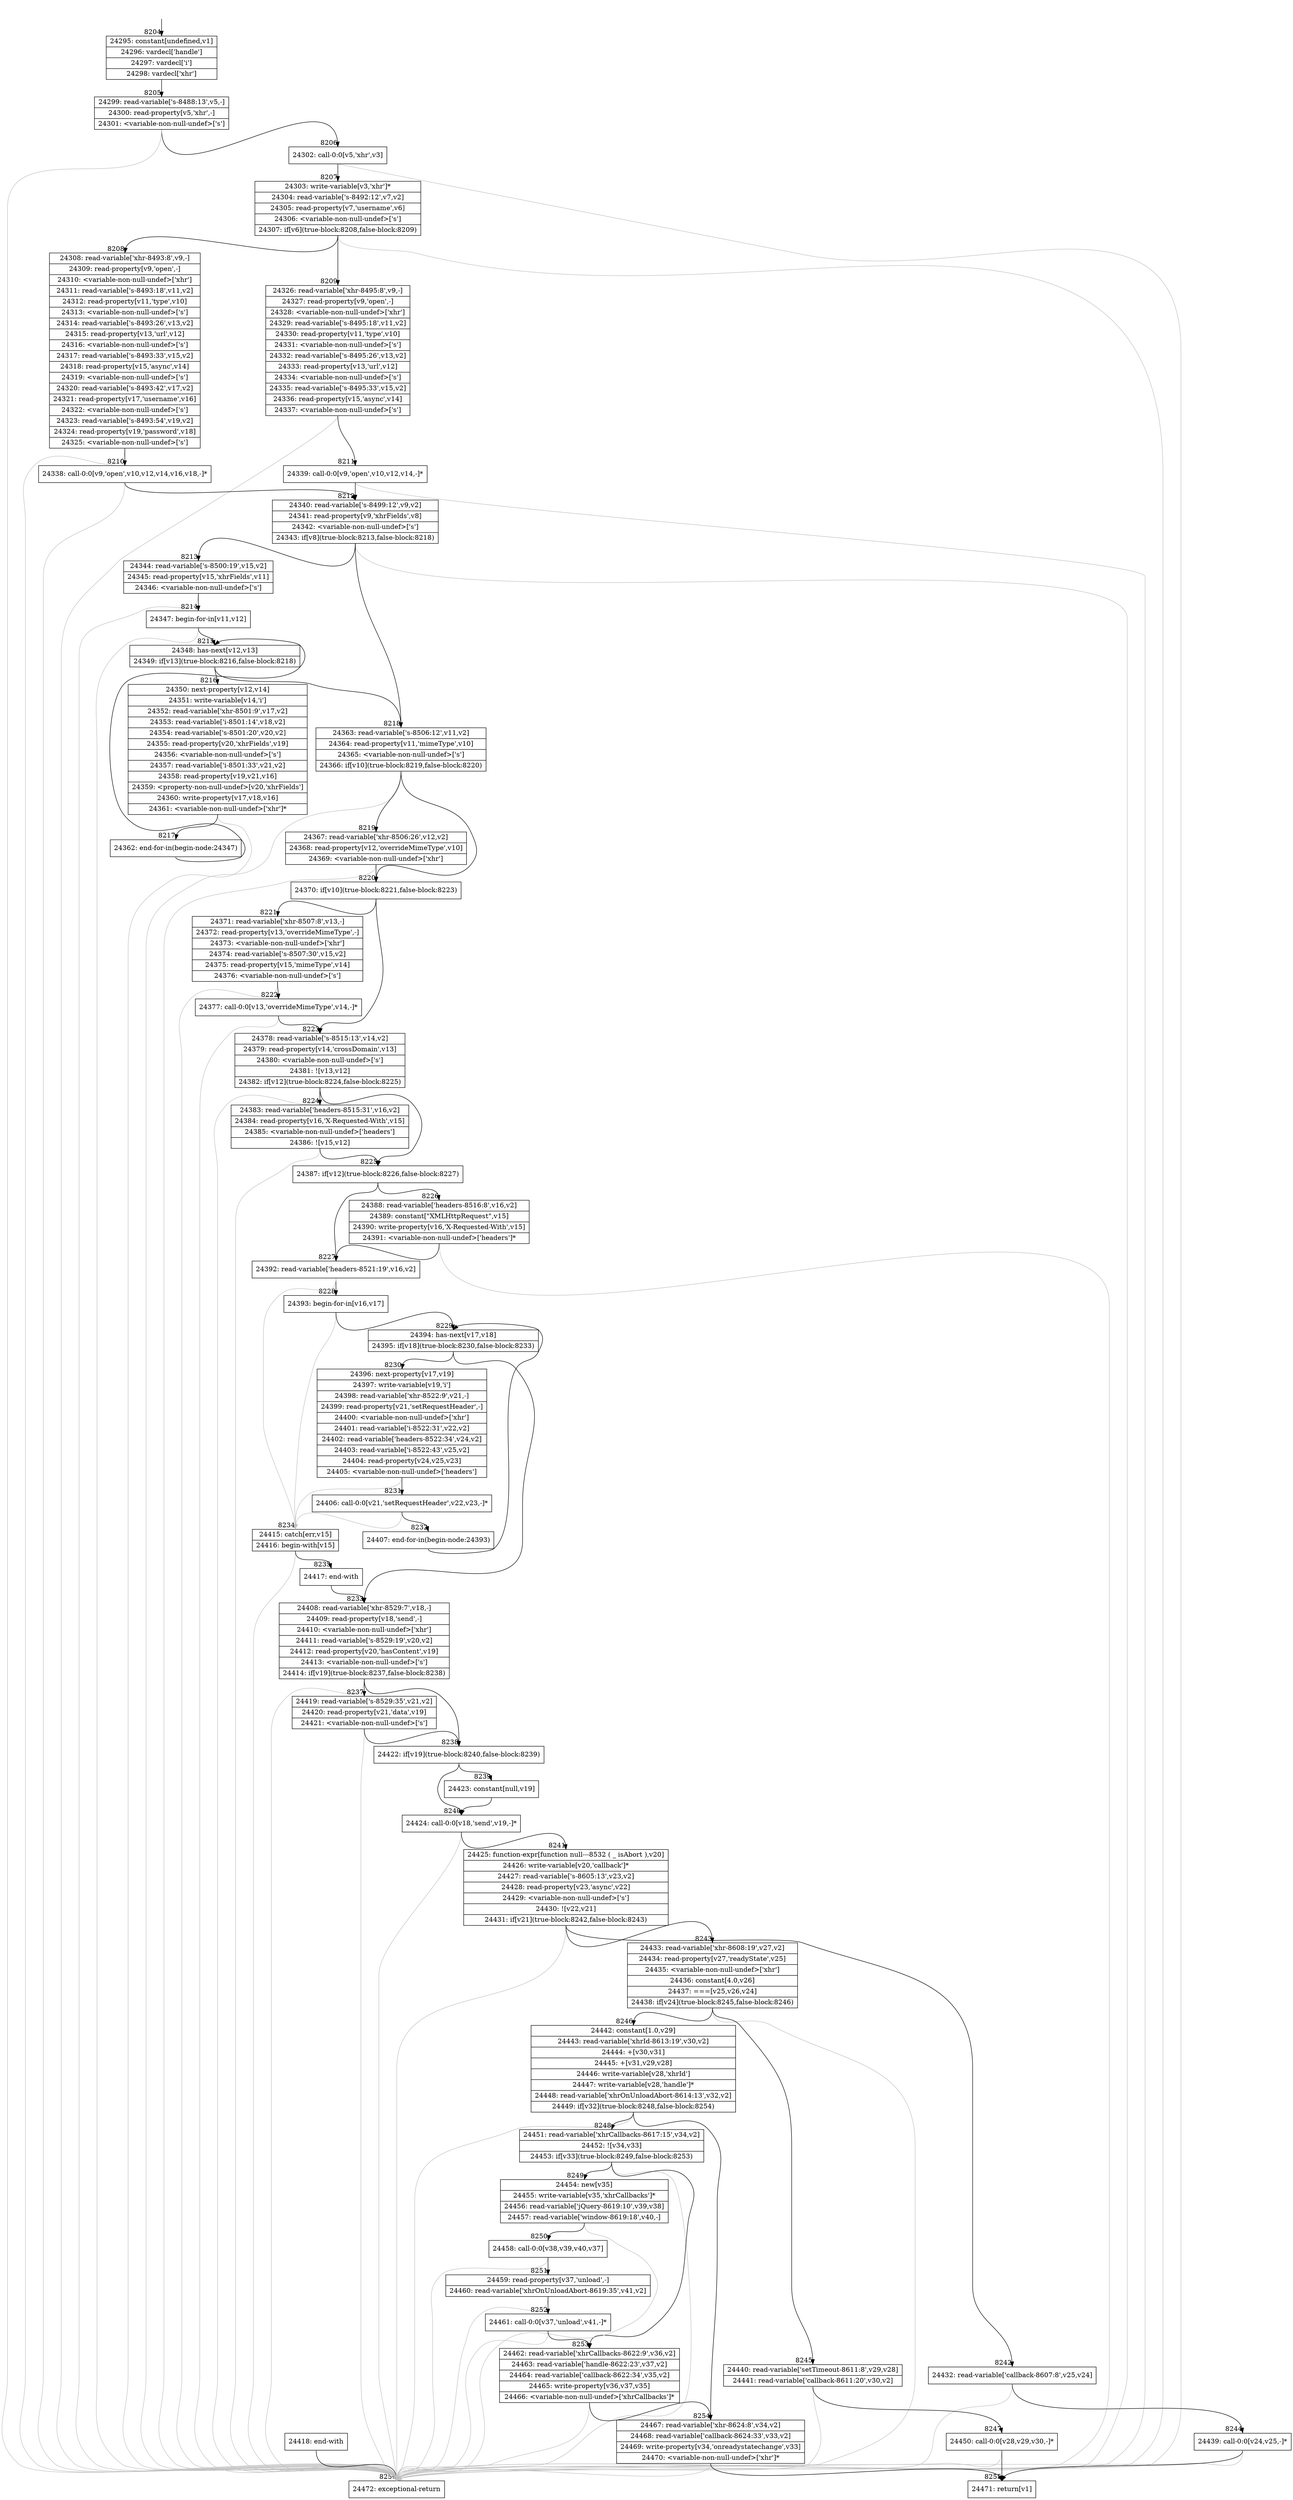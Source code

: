 digraph {
rankdir="TD"
BB_entry510[shape=none,label=""];
BB_entry510 -> BB8204 [tailport=s, headport=n, headlabel="    8204"]
BB8204 [shape=record label="{24295: constant[undefined,v1]|24296: vardecl['handle']|24297: vardecl['i']|24298: vardecl['xhr']}" ] 
BB8204 -> BB8205 [tailport=s, headport=n, headlabel="      8205"]
BB8205 [shape=record label="{24299: read-variable['s-8488:13',v5,-]|24300: read-property[v5,'xhr',-]|24301: \<variable-non-null-undef\>['s']}" ] 
BB8205 -> BB8206 [tailport=s, headport=n, headlabel="      8206"]
BB8205 -> BB8256 [tailport=s, headport=n, color=gray, headlabel="      8256"]
BB8206 [shape=record label="{24302: call-0:0[v5,'xhr',v3]}" ] 
BB8206 -> BB8207 [tailport=s, headport=n, headlabel="      8207"]
BB8206 -> BB8256 [tailport=s, headport=n, color=gray]
BB8207 [shape=record label="{24303: write-variable[v3,'xhr']*|24304: read-variable['s-8492:12',v7,v2]|24305: read-property[v7,'username',v6]|24306: \<variable-non-null-undef\>['s']|24307: if[v6](true-block:8208,false-block:8209)}" ] 
BB8207 -> BB8208 [tailport=s, headport=n, headlabel="      8208"]
BB8207 -> BB8209 [tailport=s, headport=n, headlabel="      8209"]
BB8207 -> BB8256 [tailport=s, headport=n, color=gray]
BB8208 [shape=record label="{24308: read-variable['xhr-8493:8',v9,-]|24309: read-property[v9,'open',-]|24310: \<variable-non-null-undef\>['xhr']|24311: read-variable['s-8493:18',v11,v2]|24312: read-property[v11,'type',v10]|24313: \<variable-non-null-undef\>['s']|24314: read-variable['s-8493:26',v13,v2]|24315: read-property[v13,'url',v12]|24316: \<variable-non-null-undef\>['s']|24317: read-variable['s-8493:33',v15,v2]|24318: read-property[v15,'async',v14]|24319: \<variable-non-null-undef\>['s']|24320: read-variable['s-8493:42',v17,v2]|24321: read-property[v17,'username',v16]|24322: \<variable-non-null-undef\>['s']|24323: read-variable['s-8493:54',v19,v2]|24324: read-property[v19,'password',v18]|24325: \<variable-non-null-undef\>['s']}" ] 
BB8208 -> BB8210 [tailport=s, headport=n, headlabel="      8210"]
BB8208 -> BB8256 [tailport=s, headport=n, color=gray]
BB8209 [shape=record label="{24326: read-variable['xhr-8495:8',v9,-]|24327: read-property[v9,'open',-]|24328: \<variable-non-null-undef\>['xhr']|24329: read-variable['s-8495:18',v11,v2]|24330: read-property[v11,'type',v10]|24331: \<variable-non-null-undef\>['s']|24332: read-variable['s-8495:26',v13,v2]|24333: read-property[v13,'url',v12]|24334: \<variable-non-null-undef\>['s']|24335: read-variable['s-8495:33',v15,v2]|24336: read-property[v15,'async',v14]|24337: \<variable-non-null-undef\>['s']}" ] 
BB8209 -> BB8211 [tailport=s, headport=n, headlabel="      8211"]
BB8209 -> BB8256 [tailport=s, headport=n, color=gray]
BB8210 [shape=record label="{24338: call-0:0[v9,'open',v10,v12,v14,v16,v18,-]*}" ] 
BB8210 -> BB8212 [tailport=s, headport=n, headlabel="      8212"]
BB8210 -> BB8256 [tailport=s, headport=n, color=gray]
BB8211 [shape=record label="{24339: call-0:0[v9,'open',v10,v12,v14,-]*}" ] 
BB8211 -> BB8212 [tailport=s, headport=n]
BB8211 -> BB8256 [tailport=s, headport=n, color=gray]
BB8212 [shape=record label="{24340: read-variable['s-8499:12',v9,v2]|24341: read-property[v9,'xhrFields',v8]|24342: \<variable-non-null-undef\>['s']|24343: if[v8](true-block:8213,false-block:8218)}" ] 
BB8212 -> BB8213 [tailport=s, headport=n, headlabel="      8213"]
BB8212 -> BB8218 [tailport=s, headport=n, headlabel="      8218"]
BB8212 -> BB8256 [tailport=s, headport=n, color=gray]
BB8213 [shape=record label="{24344: read-variable['s-8500:19',v15,v2]|24345: read-property[v15,'xhrFields',v11]|24346: \<variable-non-null-undef\>['s']}" ] 
BB8213 -> BB8214 [tailport=s, headport=n, headlabel="      8214"]
BB8213 -> BB8256 [tailport=s, headport=n, color=gray]
BB8214 [shape=record label="{24347: begin-for-in[v11,v12]}" ] 
BB8214 -> BB8215 [tailport=s, headport=n, headlabel="      8215"]
BB8214 -> BB8256 [tailport=s, headport=n, color=gray]
BB8215 [shape=record label="{24348: has-next[v12,v13]|24349: if[v13](true-block:8216,false-block:8218)}" ] 
BB8215 -> BB8216 [tailport=s, headport=n, headlabel="      8216"]
BB8215 -> BB8218 [tailport=s, headport=n]
BB8216 [shape=record label="{24350: next-property[v12,v14]|24351: write-variable[v14,'i']|24352: read-variable['xhr-8501:9',v17,v2]|24353: read-variable['i-8501:14',v18,v2]|24354: read-variable['s-8501:20',v20,v2]|24355: read-property[v20,'xhrFields',v19]|24356: \<variable-non-null-undef\>['s']|24357: read-variable['i-8501:33',v21,v2]|24358: read-property[v19,v21,v16]|24359: \<property-non-null-undef\>[v20,'xhrFields']|24360: write-property[v17,v18,v16]|24361: \<variable-non-null-undef\>['xhr']*}" ] 
BB8216 -> BB8217 [tailport=s, headport=n, headlabel="      8217"]
BB8216 -> BB8256 [tailport=s, headport=n, color=gray]
BB8217 [shape=record label="{24362: end-for-in(begin-node:24347)}" ] 
BB8217 -> BB8215 [tailport=s, headport=n]
BB8218 [shape=record label="{24363: read-variable['s-8506:12',v11,v2]|24364: read-property[v11,'mimeType',v10]|24365: \<variable-non-null-undef\>['s']|24366: if[v10](true-block:8219,false-block:8220)}" ] 
BB8218 -> BB8220 [tailport=s, headport=n, headlabel="      8220"]
BB8218 -> BB8219 [tailport=s, headport=n, headlabel="      8219"]
BB8218 -> BB8256 [tailport=s, headport=n, color=gray]
BB8219 [shape=record label="{24367: read-variable['xhr-8506:26',v12,v2]|24368: read-property[v12,'overrideMimeType',v10]|24369: \<variable-non-null-undef\>['xhr']}" ] 
BB8219 -> BB8220 [tailport=s, headport=n]
BB8219 -> BB8256 [tailport=s, headport=n, color=gray]
BB8220 [shape=record label="{24370: if[v10](true-block:8221,false-block:8223)}" ] 
BB8220 -> BB8221 [tailport=s, headport=n, headlabel="      8221"]
BB8220 -> BB8223 [tailport=s, headport=n, headlabel="      8223"]
BB8221 [shape=record label="{24371: read-variable['xhr-8507:8',v13,-]|24372: read-property[v13,'overrideMimeType',-]|24373: \<variable-non-null-undef\>['xhr']|24374: read-variable['s-8507:30',v15,v2]|24375: read-property[v15,'mimeType',v14]|24376: \<variable-non-null-undef\>['s']}" ] 
BB8221 -> BB8222 [tailport=s, headport=n, headlabel="      8222"]
BB8221 -> BB8256 [tailport=s, headport=n, color=gray]
BB8222 [shape=record label="{24377: call-0:0[v13,'overrideMimeType',v14,-]*}" ] 
BB8222 -> BB8223 [tailport=s, headport=n]
BB8222 -> BB8256 [tailport=s, headport=n, color=gray]
BB8223 [shape=record label="{24378: read-variable['s-8515:13',v14,v2]|24379: read-property[v14,'crossDomain',v13]|24380: \<variable-non-null-undef\>['s']|24381: ![v13,v12]|24382: if[v12](true-block:8224,false-block:8225)}" ] 
BB8223 -> BB8225 [tailport=s, headport=n, headlabel="      8225"]
BB8223 -> BB8224 [tailport=s, headport=n, headlabel="      8224"]
BB8223 -> BB8256 [tailport=s, headport=n, color=gray]
BB8224 [shape=record label="{24383: read-variable['headers-8515:31',v16,v2]|24384: read-property[v16,'X-Requested-With',v15]|24385: \<variable-non-null-undef\>['headers']|24386: ![v15,v12]}" ] 
BB8224 -> BB8225 [tailport=s, headport=n]
BB8224 -> BB8256 [tailport=s, headport=n, color=gray]
BB8225 [shape=record label="{24387: if[v12](true-block:8226,false-block:8227)}" ] 
BB8225 -> BB8226 [tailport=s, headport=n, headlabel="      8226"]
BB8225 -> BB8227 [tailport=s, headport=n, headlabel="      8227"]
BB8226 [shape=record label="{24388: read-variable['headers-8516:8',v16,v2]|24389: constant[\"XMLHttpRequest\",v15]|24390: write-property[v16,'X-Requested-With',v15]|24391: \<variable-non-null-undef\>['headers']*}" ] 
BB8226 -> BB8227 [tailport=s, headport=n]
BB8226 -> BB8256 [tailport=s, headport=n, color=gray]
BB8227 [shape=record label="{24392: read-variable['headers-8521:19',v16,v2]}" ] 
BB8227 -> BB8228 [tailport=s, headport=n, headlabel="      8228"]
BB8227 -> BB8234 [tailport=s, headport=n, color=gray, headlabel="      8234"]
BB8228 [shape=record label="{24393: begin-for-in[v16,v17]}" ] 
BB8228 -> BB8229 [tailport=s, headport=n, headlabel="      8229"]
BB8228 -> BB8234 [tailport=s, headport=n, color=gray]
BB8229 [shape=record label="{24394: has-next[v17,v18]|24395: if[v18](true-block:8230,false-block:8233)}" ] 
BB8229 -> BB8230 [tailport=s, headport=n, headlabel="      8230"]
BB8229 -> BB8233 [tailport=s, headport=n, headlabel="      8233"]
BB8230 [shape=record label="{24396: next-property[v17,v19]|24397: write-variable[v19,'i']|24398: read-variable['xhr-8522:9',v21,-]|24399: read-property[v21,'setRequestHeader',-]|24400: \<variable-non-null-undef\>['xhr']|24401: read-variable['i-8522:31',v22,v2]|24402: read-variable['headers-8522:34',v24,v2]|24403: read-variable['i-8522:43',v25,v2]|24404: read-property[v24,v25,v23]|24405: \<variable-non-null-undef\>['headers']}" ] 
BB8230 -> BB8231 [tailport=s, headport=n, headlabel="      8231"]
BB8230 -> BB8234 [tailport=s, headport=n, color=gray]
BB8231 [shape=record label="{24406: call-0:0[v21,'setRequestHeader',v22,v23,-]*}" ] 
BB8231 -> BB8232 [tailport=s, headport=n, headlabel="      8232"]
BB8231 -> BB8234 [tailport=s, headport=n, color=gray]
BB8232 [shape=record label="{24407: end-for-in(begin-node:24393)}" ] 
BB8232 -> BB8229 [tailport=s, headport=n]
BB8233 [shape=record label="{24408: read-variable['xhr-8529:7',v18,-]|24409: read-property[v18,'send',-]|24410: \<variable-non-null-undef\>['xhr']|24411: read-variable['s-8529:19',v20,v2]|24412: read-property[v20,'hasContent',v19]|24413: \<variable-non-null-undef\>['s']|24414: if[v19](true-block:8237,false-block:8238)}" ] 
BB8233 -> BB8238 [tailport=s, headport=n, headlabel="      8238"]
BB8233 -> BB8237 [tailport=s, headport=n, headlabel="      8237"]
BB8233 -> BB8256 [tailport=s, headport=n, color=gray]
BB8234 [shape=record label="{24415: catch[err,v15]|24416: begin-with[v15]}" ] 
BB8234 -> BB8235 [tailport=s, headport=n, headlabel="      8235"]
BB8234 -> BB8256 [tailport=s, headport=n, color=gray]
BB8235 [shape=record label="{24417: end-with}" ] 
BB8235 -> BB8233 [tailport=s, headport=n]
BB8236 [shape=record label="{24418: end-with}" ] 
BB8236 -> BB8256 [tailport=s, headport=n]
BB8237 [shape=record label="{24419: read-variable['s-8529:35',v21,v2]|24420: read-property[v21,'data',v19]|24421: \<variable-non-null-undef\>['s']}" ] 
BB8237 -> BB8238 [tailport=s, headport=n]
BB8237 -> BB8256 [tailport=s, headport=n, color=gray]
BB8238 [shape=record label="{24422: if[v19](true-block:8240,false-block:8239)}" ] 
BB8238 -> BB8240 [tailport=s, headport=n, headlabel="      8240"]
BB8238 -> BB8239 [tailport=s, headport=n, headlabel="      8239"]
BB8239 [shape=record label="{24423: constant[null,v19]}" ] 
BB8239 -> BB8240 [tailport=s, headport=n]
BB8240 [shape=record label="{24424: call-0:0[v18,'send',v19,-]*}" ] 
BB8240 -> BB8241 [tailport=s, headport=n, headlabel="      8241"]
BB8240 -> BB8256 [tailport=s, headport=n, color=gray]
BB8241 [shape=record label="{24425: function-expr[function null---8532 ( _ isAbort ),v20]|24426: write-variable[v20,'callback']*|24427: read-variable['s-8605:13',v23,v2]|24428: read-property[v23,'async',v22]|24429: \<variable-non-null-undef\>['s']|24430: ![v22,v21]|24431: if[v21](true-block:8242,false-block:8243)}" ] 
BB8241 -> BB8242 [tailport=s, headport=n, headlabel="      8242"]
BB8241 -> BB8243 [tailport=s, headport=n, headlabel="      8243"]
BB8241 -> BB8256 [tailport=s, headport=n, color=gray]
BB8242 [shape=record label="{24432: read-variable['callback-8607:8',v25,v24]}" ] 
BB8242 -> BB8244 [tailport=s, headport=n, headlabel="      8244"]
BB8242 -> BB8256 [tailport=s, headport=n, color=gray]
BB8243 [shape=record label="{24433: read-variable['xhr-8608:19',v27,v2]|24434: read-property[v27,'readyState',v25]|24435: \<variable-non-null-undef\>['xhr']|24436: constant[4.0,v26]|24437: ===[v25,v26,v24]|24438: if[v24](true-block:8245,false-block:8246)}" ] 
BB8243 -> BB8245 [tailport=s, headport=n, headlabel="      8245"]
BB8243 -> BB8246 [tailport=s, headport=n, headlabel="      8246"]
BB8243 -> BB8256 [tailport=s, headport=n, color=gray]
BB8244 [shape=record label="{24439: call-0:0[v24,v25,-]*}" ] 
BB8244 -> BB8255 [tailport=s, headport=n, headlabel="      8255"]
BB8244 -> BB8256 [tailport=s, headport=n, color=gray]
BB8245 [shape=record label="{24440: read-variable['setTimeout-8611:8',v29,v28]|24441: read-variable['callback-8611:20',v30,v2]}" ] 
BB8245 -> BB8247 [tailport=s, headport=n, headlabel="      8247"]
BB8245 -> BB8256 [tailport=s, headport=n, color=gray]
BB8246 [shape=record label="{24442: constant[1.0,v29]|24443: read-variable['xhrId-8613:19',v30,v2]|24444: +[v30,v31]|24445: +[v31,v29,v28]|24446: write-variable[v28,'xhrId']|24447: write-variable[v28,'handle']*|24448: read-variable['xhrOnUnloadAbort-8614:13',v32,v2]|24449: if[v32](true-block:8248,false-block:8254)}" ] 
BB8246 -> BB8248 [tailport=s, headport=n, headlabel="      8248"]
BB8246 -> BB8254 [tailport=s, headport=n, headlabel="      8254"]
BB8246 -> BB8256 [tailport=s, headport=n, color=gray]
BB8247 [shape=record label="{24450: call-0:0[v28,v29,v30,-]*}" ] 
BB8247 -> BB8255 [tailport=s, headport=n]
BB8247 -> BB8256 [tailport=s, headport=n, color=gray]
BB8248 [shape=record label="{24451: read-variable['xhrCallbacks-8617:15',v34,v2]|24452: ![v34,v33]|24453: if[v33](true-block:8249,false-block:8253)}" ] 
BB8248 -> BB8249 [tailport=s, headport=n, headlabel="      8249"]
BB8248 -> BB8253 [tailport=s, headport=n, headlabel="      8253"]
BB8248 -> BB8256 [tailport=s, headport=n, color=gray]
BB8249 [shape=record label="{24454: new[v35]|24455: write-variable[v35,'xhrCallbacks']*|24456: read-variable['jQuery-8619:10',v39,v38]|24457: read-variable['window-8619:18',v40,-]}" ] 
BB8249 -> BB8250 [tailport=s, headport=n, headlabel="      8250"]
BB8249 -> BB8256 [tailport=s, headport=n, color=gray]
BB8250 [shape=record label="{24458: call-0:0[v38,v39,v40,v37]}" ] 
BB8250 -> BB8251 [tailport=s, headport=n, headlabel="      8251"]
BB8250 -> BB8256 [tailport=s, headport=n, color=gray]
BB8251 [shape=record label="{24459: read-property[v37,'unload',-]|24460: read-variable['xhrOnUnloadAbort-8619:35',v41,v2]}" ] 
BB8251 -> BB8252 [tailport=s, headport=n, headlabel="      8252"]
BB8251 -> BB8256 [tailport=s, headport=n, color=gray]
BB8252 [shape=record label="{24461: call-0:0[v37,'unload',v41,-]*}" ] 
BB8252 -> BB8253 [tailport=s, headport=n]
BB8252 -> BB8256 [tailport=s, headport=n, color=gray]
BB8253 [shape=record label="{24462: read-variable['xhrCallbacks-8622:9',v36,v2]|24463: read-variable['handle-8622:23',v37,v2]|24464: read-variable['callback-8622:34',v35,v2]|24465: write-property[v36,v37,v35]|24466: \<variable-non-null-undef\>['xhrCallbacks']*}" ] 
BB8253 -> BB8254 [tailport=s, headport=n]
BB8253 -> BB8256 [tailport=s, headport=n, color=gray]
BB8254 [shape=record label="{24467: read-variable['xhr-8624:8',v34,v2]|24468: read-variable['callback-8624:33',v33,v2]|24469: write-property[v34,'onreadystatechange',v33]|24470: \<variable-non-null-undef\>['xhr']*}" ] 
BB8254 -> BB8255 [tailport=s, headport=n]
BB8254 -> BB8256 [tailport=s, headport=n, color=gray]
BB8255 [shape=record label="{24471: return[v1]}" ] 
BB8256 [shape=record label="{24472: exceptional-return}" ] 
}

